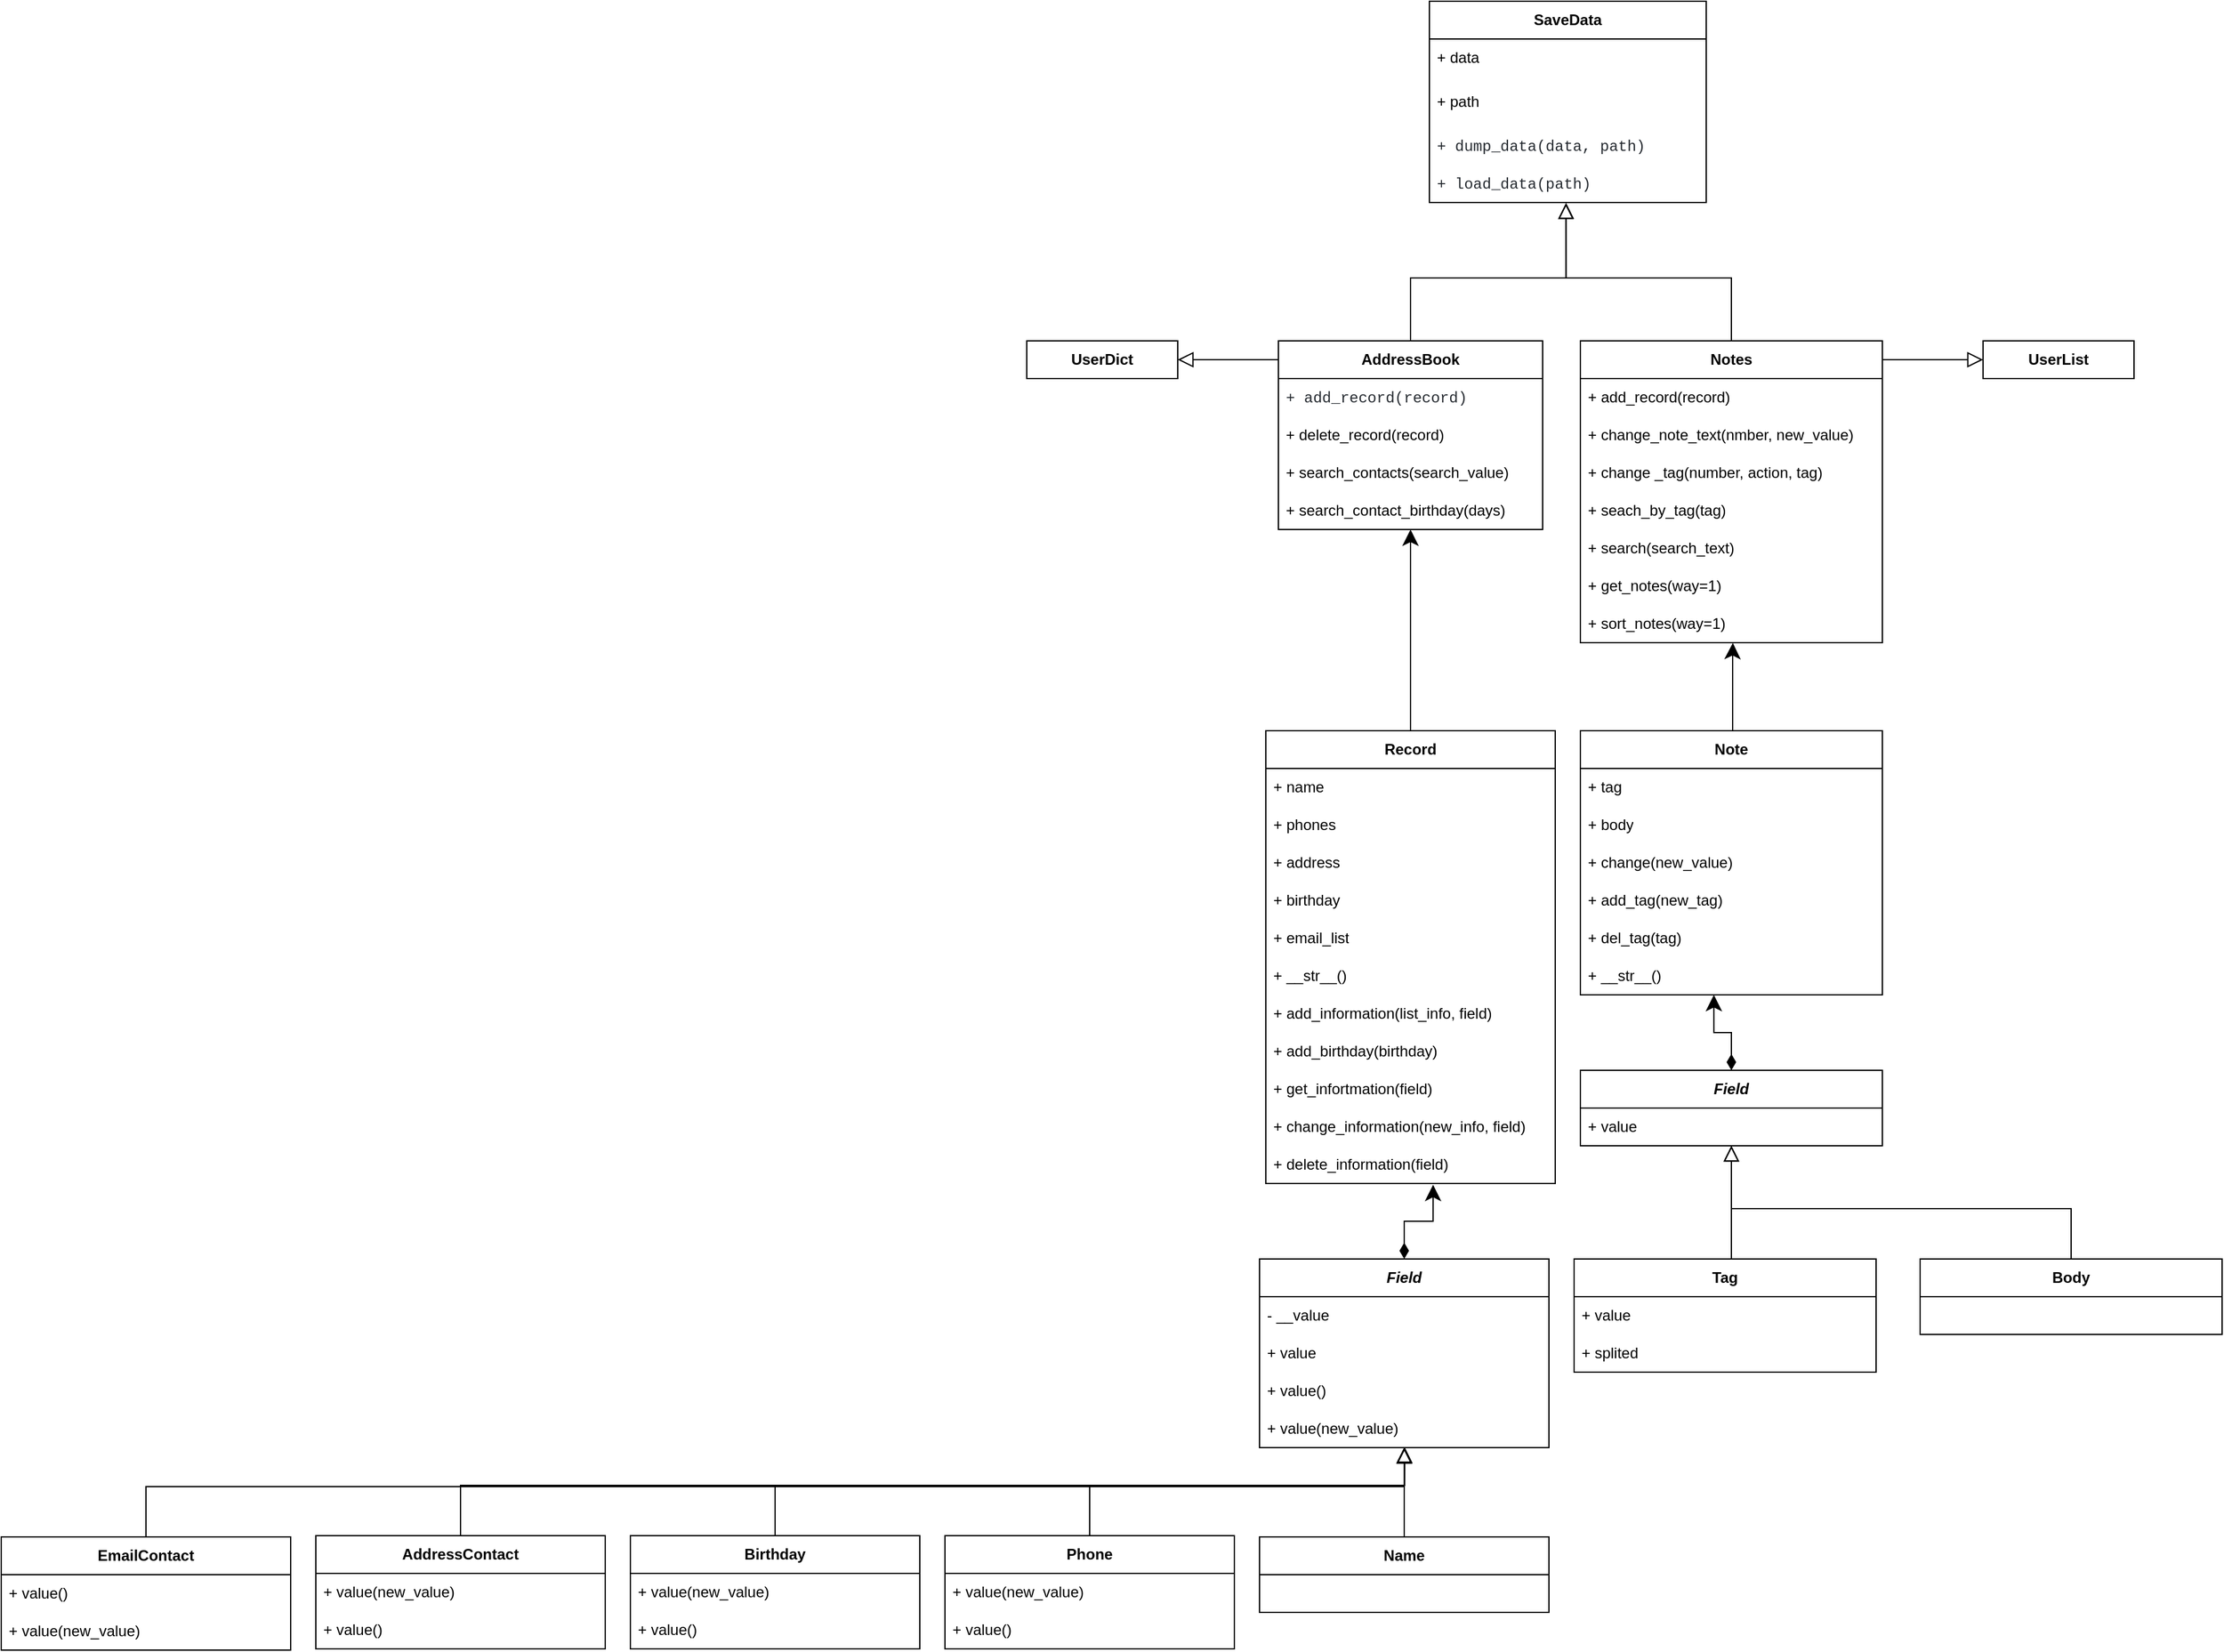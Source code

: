 <mxfile version="20.8.5" type="github">
  <diagram id="C5RBs43oDa-KdzZeNtuy" name="Page-1">
    <mxGraphModel dx="2084" dy="1820" grid="1" gridSize="10" guides="1" tooltips="1" connect="1" arrows="1" fold="1" page="1" pageScale="1" pageWidth="827" pageHeight="1169" math="0" shadow="0">
      <root>
        <mxCell id="WIyWlLk6GJQsqaUBKTNV-0" />
        <mxCell id="WIyWlLk6GJQsqaUBKTNV-1" parent="WIyWlLk6GJQsqaUBKTNV-0" />
        <mxCell id="de7m-z70HbMSXaxPHgT2-0" value="&lt;b&gt;UserDict&lt;/b&gt;" style="rounded=0;whiteSpace=wrap;html=1;" parent="WIyWlLk6GJQsqaUBKTNV-1" vertex="1">
          <mxGeometry x="10" y="210" width="120" height="30" as="geometry" />
        </mxCell>
        <mxCell id="de7m-z70HbMSXaxPHgT2-1" style="edgeStyle=orthogonalEdgeStyle;rounded=0;orthogonalLoop=1;jettySize=auto;html=1;exitX=0.5;exitY=1;exitDx=0;exitDy=0;" parent="WIyWlLk6GJQsqaUBKTNV-1" source="de7m-z70HbMSXaxPHgT2-0" target="de7m-z70HbMSXaxPHgT2-0" edge="1">
          <mxGeometry relative="1" as="geometry" />
        </mxCell>
        <mxCell id="de7m-z70HbMSXaxPHgT2-3" style="edgeStyle=orthogonalEdgeStyle;rounded=0;orthogonalLoop=1;jettySize=auto;html=1;exitX=0.5;exitY=1;exitDx=0;exitDy=0;" parent="WIyWlLk6GJQsqaUBKTNV-1" source="de7m-z70HbMSXaxPHgT2-0" target="de7m-z70HbMSXaxPHgT2-0" edge="1">
          <mxGeometry relative="1" as="geometry" />
        </mxCell>
        <mxCell id="de7m-z70HbMSXaxPHgT2-10" value="&lt;b&gt;UserList&lt;/b&gt;" style="rounded=0;whiteSpace=wrap;html=1;" parent="WIyWlLk6GJQsqaUBKTNV-1" vertex="1">
          <mxGeometry x="770" y="210" width="120" height="30" as="geometry" />
        </mxCell>
        <mxCell id="de7m-z70HbMSXaxPHgT2-33" style="edgeStyle=orthogonalEdgeStyle;rounded=0;orthogonalLoop=1;jettySize=auto;html=1;entryX=0.493;entryY=1.022;entryDx=0;entryDy=0;entryPerimeter=0;strokeColor=default;endArrow=block;endFill=0;endSize=10;startSize=10;jumpSize=10;" parent="WIyWlLk6GJQsqaUBKTNV-1" source="de7m-z70HbMSXaxPHgT2-12" target="de7m-z70HbMSXaxPHgT2-24" edge="1">
          <mxGeometry relative="1" as="geometry">
            <Array as="points">
              <mxPoint x="315" y="160" />
              <mxPoint x="439" y="160" />
            </Array>
          </mxGeometry>
        </mxCell>
        <mxCell id="de7m-z70HbMSXaxPHgT2-35" style="edgeStyle=orthogonalEdgeStyle;rounded=0;orthogonalLoop=1;jettySize=auto;html=1;entryX=1;entryY=0.5;entryDx=0;entryDy=0;strokeColor=default;endArrow=block;endFill=0;endSize=10;startSize=10;jumpSize=10;" parent="WIyWlLk6GJQsqaUBKTNV-1" source="de7m-z70HbMSXaxPHgT2-12" target="de7m-z70HbMSXaxPHgT2-0" edge="1">
          <mxGeometry relative="1" as="geometry">
            <Array as="points">
              <mxPoint x="150" y="225" />
              <mxPoint x="150" y="225" />
            </Array>
          </mxGeometry>
        </mxCell>
        <mxCell id="de7m-z70HbMSXaxPHgT2-12" value="&lt;b&gt;AddressBook&lt;/b&gt;" style="swimlane;fontStyle=0;childLayout=stackLayout;horizontal=1;startSize=30;horizontalStack=0;resizeParent=1;resizeParentMax=0;resizeLast=0;collapsible=1;marginBottom=0;whiteSpace=wrap;html=1;" parent="WIyWlLk6GJQsqaUBKTNV-1" vertex="1">
          <mxGeometry x="210" y="210" width="210" height="150" as="geometry" />
        </mxCell>
        <mxCell id="de7m-z70HbMSXaxPHgT2-13" value="&lt;font face=&quot;ui-monospace, SFMono-Regular, SF Mono, Menlo, Consolas, Liberation Mono, monospace&quot; color=&quot;#24292f&quot;&gt;&lt;span style=&quot;background-color: rgb(255, 255, 255);&quot;&gt;+ add_record(record)&lt;/span&gt;&lt;/font&gt;" style="text;strokeColor=none;fillColor=none;align=left;verticalAlign=middle;spacingLeft=4;spacingRight=4;overflow=hidden;points=[[0,0.5],[1,0.5]];portConstraint=eastwest;rotatable=0;whiteSpace=wrap;html=1;" parent="de7m-z70HbMSXaxPHgT2-12" vertex="1">
          <mxGeometry y="30" width="210" height="30" as="geometry" />
        </mxCell>
        <mxCell id="de7m-z70HbMSXaxPHgT2-27" value="+ delete_record(record)" style="text;strokeColor=none;fillColor=none;align=left;verticalAlign=middle;spacingLeft=4;spacingRight=4;overflow=hidden;points=[[0,0.5],[1,0.5]];portConstraint=eastwest;rotatable=0;whiteSpace=wrap;html=1;" parent="de7m-z70HbMSXaxPHgT2-12" vertex="1">
          <mxGeometry y="60" width="210" height="30" as="geometry" />
        </mxCell>
        <mxCell id="de7m-z70HbMSXaxPHgT2-14" value="+ search_contacts(search_value)" style="text;strokeColor=none;fillColor=none;align=left;verticalAlign=middle;spacingLeft=4;spacingRight=4;overflow=hidden;points=[[0,0.5],[1,0.5]];portConstraint=eastwest;rotatable=0;whiteSpace=wrap;html=1;" parent="de7m-z70HbMSXaxPHgT2-12" vertex="1">
          <mxGeometry y="90" width="210" height="30" as="geometry" />
        </mxCell>
        <mxCell id="de7m-z70HbMSXaxPHgT2-15" value="+ search_contact_birthday(days)" style="text;strokeColor=none;fillColor=none;align=left;verticalAlign=middle;spacingLeft=4;spacingRight=4;overflow=hidden;points=[[0,0.5],[1,0.5]];portConstraint=eastwest;rotatable=0;whiteSpace=wrap;html=1;" parent="de7m-z70HbMSXaxPHgT2-12" vertex="1">
          <mxGeometry y="120" width="210" height="30" as="geometry" />
        </mxCell>
        <mxCell id="de7m-z70HbMSXaxPHgT2-34" style="edgeStyle=orthogonalEdgeStyle;rounded=0;orthogonalLoop=1;jettySize=auto;html=1;strokeColor=default;entryX=0.494;entryY=1.013;entryDx=0;entryDy=0;entryPerimeter=0;endArrow=block;endFill=0;endSize=10;startSize=10;jumpSize=10;" parent="WIyWlLk6GJQsqaUBKTNV-1" source="de7m-z70HbMSXaxPHgT2-16" target="de7m-z70HbMSXaxPHgT2-24" edge="1">
          <mxGeometry relative="1" as="geometry">
            <mxPoint x="460" y="140" as="targetPoint" />
            <Array as="points">
              <mxPoint x="570" y="160" />
              <mxPoint x="439" y="160" />
            </Array>
          </mxGeometry>
        </mxCell>
        <mxCell id="de7m-z70HbMSXaxPHgT2-36" style="edgeStyle=orthogonalEdgeStyle;rounded=0;orthogonalLoop=1;jettySize=auto;html=1;entryX=0;entryY=0.5;entryDx=0;entryDy=0;strokeColor=default;endArrow=block;endFill=0;endSize=10;startSize=10;jumpSize=10;" parent="WIyWlLk6GJQsqaUBKTNV-1" source="de7m-z70HbMSXaxPHgT2-16" target="de7m-z70HbMSXaxPHgT2-10" edge="1">
          <mxGeometry relative="1" as="geometry">
            <Array as="points">
              <mxPoint x="750" y="225" />
              <mxPoint x="750" y="225" />
            </Array>
          </mxGeometry>
        </mxCell>
        <mxCell id="de7m-z70HbMSXaxPHgT2-16" value="&lt;b&gt;Notes&lt;/b&gt;" style="swimlane;fontStyle=0;childLayout=stackLayout;horizontal=1;startSize=30;horizontalStack=0;resizeParent=1;resizeParentMax=0;resizeLast=0;collapsible=1;marginBottom=0;whiteSpace=wrap;html=1;" parent="WIyWlLk6GJQsqaUBKTNV-1" vertex="1">
          <mxGeometry x="450" y="210" width="240" height="240" as="geometry" />
        </mxCell>
        <mxCell id="de7m-z70HbMSXaxPHgT2-17" value="+ add_record(record)" style="text;strokeColor=none;fillColor=none;align=left;verticalAlign=middle;spacingLeft=4;spacingRight=4;overflow=hidden;points=[[0,0.5],[1,0.5]];portConstraint=eastwest;rotatable=0;whiteSpace=wrap;html=1;" parent="de7m-z70HbMSXaxPHgT2-16" vertex="1">
          <mxGeometry y="30" width="240" height="30" as="geometry" />
        </mxCell>
        <mxCell id="de7m-z70HbMSXaxPHgT2-18" value="+ change_note_text(nmber, new_value)" style="text;strokeColor=none;fillColor=none;align=left;verticalAlign=middle;spacingLeft=4;spacingRight=4;overflow=hidden;points=[[0,0.5],[1,0.5]];portConstraint=eastwest;rotatable=0;whiteSpace=wrap;html=1;" parent="de7m-z70HbMSXaxPHgT2-16" vertex="1">
          <mxGeometry y="60" width="240" height="30" as="geometry" />
        </mxCell>
        <mxCell id="de7m-z70HbMSXaxPHgT2-28" value="+ change _tag(number, action, tag)" style="text;strokeColor=none;fillColor=none;align=left;verticalAlign=middle;spacingLeft=4;spacingRight=4;overflow=hidden;points=[[0,0.5],[1,0.5]];portConstraint=eastwest;rotatable=0;whiteSpace=wrap;html=1;" parent="de7m-z70HbMSXaxPHgT2-16" vertex="1">
          <mxGeometry y="90" width="240" height="30" as="geometry" />
        </mxCell>
        <mxCell id="de7m-z70HbMSXaxPHgT2-29" value="+ seach_by_tag(tag)" style="text;strokeColor=none;fillColor=none;align=left;verticalAlign=middle;spacingLeft=4;spacingRight=4;overflow=hidden;points=[[0,0.5],[1,0.5]];portConstraint=eastwest;rotatable=0;whiteSpace=wrap;html=1;" parent="de7m-z70HbMSXaxPHgT2-16" vertex="1">
          <mxGeometry y="120" width="240" height="30" as="geometry" />
        </mxCell>
        <mxCell id="de7m-z70HbMSXaxPHgT2-30" value="+ search(search_text)" style="text;strokeColor=none;fillColor=none;align=left;verticalAlign=middle;spacingLeft=4;spacingRight=4;overflow=hidden;points=[[0,0.5],[1,0.5]];portConstraint=eastwest;rotatable=0;whiteSpace=wrap;html=1;" parent="de7m-z70HbMSXaxPHgT2-16" vertex="1">
          <mxGeometry y="150" width="240" height="30" as="geometry" />
        </mxCell>
        <mxCell id="de7m-z70HbMSXaxPHgT2-19" value="+ get_notes(way=1)" style="text;strokeColor=none;fillColor=none;align=left;verticalAlign=middle;spacingLeft=4;spacingRight=4;overflow=hidden;points=[[0,0.5],[1,0.5]];portConstraint=eastwest;rotatable=0;whiteSpace=wrap;html=1;" parent="de7m-z70HbMSXaxPHgT2-16" vertex="1">
          <mxGeometry y="180" width="240" height="30" as="geometry" />
        </mxCell>
        <mxCell id="de7m-z70HbMSXaxPHgT2-32" value="+ sort_notes(way=1)" style="text;strokeColor=none;fillColor=none;align=left;verticalAlign=middle;spacingLeft=4;spacingRight=4;overflow=hidden;points=[[0,0.5],[1,0.5]];portConstraint=eastwest;rotatable=0;whiteSpace=wrap;html=1;" parent="de7m-z70HbMSXaxPHgT2-16" vertex="1">
          <mxGeometry y="210" width="240" height="30" as="geometry" />
        </mxCell>
        <mxCell id="de7m-z70HbMSXaxPHgT2-20" value="&lt;b&gt;SaveData&lt;/b&gt;" style="swimlane;fontStyle=0;childLayout=stackLayout;horizontal=1;startSize=30;horizontalStack=0;resizeParent=1;resizeParentMax=0;resizeLast=0;collapsible=1;marginBottom=0;whiteSpace=wrap;html=1;" parent="WIyWlLk6GJQsqaUBKTNV-1" vertex="1">
          <mxGeometry x="330" y="-60" width="220" height="160" as="geometry">
            <mxRectangle x="350" y="-60" width="90" height="30" as="alternateBounds" />
          </mxGeometry>
        </mxCell>
        <mxCell id="de7m-z70HbMSXaxPHgT2-21" value="+ data" style="text;strokeColor=none;fillColor=none;align=left;verticalAlign=middle;spacingLeft=4;spacingRight=4;overflow=hidden;points=[[0,0.5],[1,0.5]];portConstraint=eastwest;rotatable=0;whiteSpace=wrap;html=1;" parent="de7m-z70HbMSXaxPHgT2-20" vertex="1">
          <mxGeometry y="30" width="220" height="30" as="geometry" />
        </mxCell>
        <mxCell id="de7m-z70HbMSXaxPHgT2-22" value="+ path" style="text;strokeColor=none;fillColor=none;align=left;verticalAlign=middle;spacingLeft=4;spacingRight=4;overflow=hidden;points=[[0,0.5],[1,0.5]];portConstraint=eastwest;rotatable=0;whiteSpace=wrap;html=1;" parent="de7m-z70HbMSXaxPHgT2-20" vertex="1">
          <mxGeometry y="60" width="220" height="40" as="geometry" />
        </mxCell>
        <mxCell id="de7m-z70HbMSXaxPHgT2-26" value="&lt;font face=&quot;ui-monospace, SFMono-Regular, SF Mono, Menlo, Consolas, Liberation Mono, monospace&quot; color=&quot;#24292f&quot;&gt;&lt;span style=&quot;background-color: rgb(255, 255, 255);&quot;&gt;+ dump_data(data, path)&lt;/span&gt;&lt;/font&gt;" style="text;strokeColor=none;fillColor=none;align=left;verticalAlign=middle;spacingLeft=4;spacingRight=4;overflow=hidden;points=[[0,0.5],[1,0.5]];portConstraint=eastwest;rotatable=0;whiteSpace=wrap;html=1;" parent="de7m-z70HbMSXaxPHgT2-20" vertex="1">
          <mxGeometry y="100" width="220" height="30" as="geometry" />
        </mxCell>
        <mxCell id="de7m-z70HbMSXaxPHgT2-24" value="&lt;font face=&quot;ui-monospace, SFMono-Regular, SF Mono, Menlo, Consolas, Liberation Mono, monospace&quot; color=&quot;#24292f&quot;&gt;&lt;span style=&quot;background-color: rgb(255, 255, 255);&quot;&gt;+ load_data(path)&lt;/span&gt;&lt;/font&gt;" style="text;strokeColor=none;fillColor=none;align=left;verticalAlign=middle;spacingLeft=4;spacingRight=4;overflow=hidden;points=[[0,0.5],[1,0.5]];portConstraint=eastwest;rotatable=0;whiteSpace=wrap;html=1;" parent="de7m-z70HbMSXaxPHgT2-20" vertex="1">
          <mxGeometry y="130" width="220" height="30" as="geometry" />
        </mxCell>
        <mxCell id="de7m-z70HbMSXaxPHgT2-45" style="edgeStyle=orthogonalEdgeStyle;rounded=0;orthogonalLoop=1;jettySize=auto;html=1;strokeColor=default;entryX=0.505;entryY=1.006;entryDx=0;entryDy=0;entryPerimeter=0;endSize=10;startSize=10;jumpSize=10;" parent="WIyWlLk6GJQsqaUBKTNV-1" source="de7m-z70HbMSXaxPHgT2-37" target="de7m-z70HbMSXaxPHgT2-32" edge="1">
          <mxGeometry relative="1" as="geometry">
            <mxPoint x="570" y="460" as="targetPoint" />
            <Array as="points">
              <mxPoint x="571" y="460" />
              <mxPoint x="571" y="460" />
            </Array>
          </mxGeometry>
        </mxCell>
        <mxCell id="de7m-z70HbMSXaxPHgT2-37" value="&lt;b&gt;Note&lt;/b&gt;" style="swimlane;fontStyle=0;childLayout=stackLayout;horizontal=1;startSize=30;horizontalStack=0;resizeParent=1;resizeParentMax=0;resizeLast=0;collapsible=1;marginBottom=0;whiteSpace=wrap;html=1;" parent="WIyWlLk6GJQsqaUBKTNV-1" vertex="1">
          <mxGeometry x="450" y="520" width="240" height="210" as="geometry" />
        </mxCell>
        <mxCell id="de7m-z70HbMSXaxPHgT2-38" value="+ tag" style="text;strokeColor=none;fillColor=none;align=left;verticalAlign=middle;spacingLeft=4;spacingRight=4;overflow=hidden;points=[[0,0.5],[1,0.5]];portConstraint=eastwest;rotatable=0;whiteSpace=wrap;html=1;" parent="de7m-z70HbMSXaxPHgT2-37" vertex="1">
          <mxGeometry y="30" width="240" height="30" as="geometry" />
        </mxCell>
        <mxCell id="de7m-z70HbMSXaxPHgT2-39" value="+ body" style="text;strokeColor=none;fillColor=none;align=left;verticalAlign=middle;spacingLeft=4;spacingRight=4;overflow=hidden;points=[[0,0.5],[1,0.5]];portConstraint=eastwest;rotatable=0;whiteSpace=wrap;html=1;" parent="de7m-z70HbMSXaxPHgT2-37" vertex="1">
          <mxGeometry y="60" width="240" height="30" as="geometry" />
        </mxCell>
        <mxCell id="de7m-z70HbMSXaxPHgT2-40" value="+ change(new_value)" style="text;strokeColor=none;fillColor=none;align=left;verticalAlign=middle;spacingLeft=4;spacingRight=4;overflow=hidden;points=[[0,0.5],[1,0.5]];portConstraint=eastwest;rotatable=0;whiteSpace=wrap;html=1;" parent="de7m-z70HbMSXaxPHgT2-37" vertex="1">
          <mxGeometry y="90" width="240" height="30" as="geometry" />
        </mxCell>
        <mxCell id="de7m-z70HbMSXaxPHgT2-41" value="+ add_tag(new_tag)" style="text;strokeColor=none;fillColor=none;align=left;verticalAlign=middle;spacingLeft=4;spacingRight=4;overflow=hidden;points=[[0,0.5],[1,0.5]];portConstraint=eastwest;rotatable=0;whiteSpace=wrap;html=1;" parent="de7m-z70HbMSXaxPHgT2-37" vertex="1">
          <mxGeometry y="120" width="240" height="30" as="geometry" />
        </mxCell>
        <mxCell id="de7m-z70HbMSXaxPHgT2-42" value="+ del_tag(tag)" style="text;strokeColor=none;fillColor=none;align=left;verticalAlign=middle;spacingLeft=4;spacingRight=4;overflow=hidden;points=[[0,0.5],[1,0.5]];portConstraint=eastwest;rotatable=0;whiteSpace=wrap;html=1;" parent="de7m-z70HbMSXaxPHgT2-37" vertex="1">
          <mxGeometry y="150" width="240" height="30" as="geometry" />
        </mxCell>
        <mxCell id="de7m-z70HbMSXaxPHgT2-53" value="+ __str__()" style="text;strokeColor=none;fillColor=none;align=left;verticalAlign=middle;spacingLeft=4;spacingRight=4;overflow=hidden;points=[[0,0.5],[1,0.5]];portConstraint=eastwest;rotatable=0;whiteSpace=wrap;html=1;" parent="de7m-z70HbMSXaxPHgT2-37" vertex="1">
          <mxGeometry y="180" width="240" height="30" as="geometry" />
        </mxCell>
        <mxCell id="de7m-z70HbMSXaxPHgT2-52" style="edgeStyle=orthogonalEdgeStyle;rounded=0;orthogonalLoop=1;jettySize=auto;html=1;strokeColor=default;endSize=10;startSize=10;jumpSize=10;" parent="WIyWlLk6GJQsqaUBKTNV-1" source="de7m-z70HbMSXaxPHgT2-46" edge="1">
          <mxGeometry relative="1" as="geometry">
            <mxPoint x="315" y="360" as="targetPoint" />
          </mxGeometry>
        </mxCell>
        <mxCell id="de7m-z70HbMSXaxPHgT2-46" value="&lt;b&gt;Record&lt;/b&gt;" style="swimlane;fontStyle=0;childLayout=stackLayout;horizontal=1;startSize=30;horizontalStack=0;resizeParent=1;resizeParentMax=0;resizeLast=0;collapsible=1;marginBottom=0;whiteSpace=wrap;html=1;" parent="WIyWlLk6GJQsqaUBKTNV-1" vertex="1">
          <mxGeometry x="200" y="520" width="230" height="360" as="geometry" />
        </mxCell>
        <mxCell id="de7m-z70HbMSXaxPHgT2-47" value="+ name" style="text;strokeColor=none;fillColor=none;align=left;verticalAlign=middle;spacingLeft=4;spacingRight=4;overflow=hidden;points=[[0,0.5],[1,0.5]];portConstraint=eastwest;rotatable=0;whiteSpace=wrap;html=1;" parent="de7m-z70HbMSXaxPHgT2-46" vertex="1">
          <mxGeometry y="30" width="230" height="30" as="geometry" />
        </mxCell>
        <mxCell id="de7m-z70HbMSXaxPHgT2-48" value="+ phones" style="text;strokeColor=none;fillColor=none;align=left;verticalAlign=middle;spacingLeft=4;spacingRight=4;overflow=hidden;points=[[0,0.5],[1,0.5]];portConstraint=eastwest;rotatable=0;whiteSpace=wrap;html=1;" parent="de7m-z70HbMSXaxPHgT2-46" vertex="1">
          <mxGeometry y="60" width="230" height="30" as="geometry" />
        </mxCell>
        <mxCell id="de7m-z70HbMSXaxPHgT2-49" value="+ address" style="text;strokeColor=none;fillColor=none;align=left;verticalAlign=middle;spacingLeft=4;spacingRight=4;overflow=hidden;points=[[0,0.5],[1,0.5]];portConstraint=eastwest;rotatable=0;whiteSpace=wrap;html=1;" parent="de7m-z70HbMSXaxPHgT2-46" vertex="1">
          <mxGeometry y="90" width="230" height="30" as="geometry" />
        </mxCell>
        <mxCell id="de7m-z70HbMSXaxPHgT2-50" value="+ birthday" style="text;strokeColor=none;fillColor=none;align=left;verticalAlign=middle;spacingLeft=4;spacingRight=4;overflow=hidden;points=[[0,0.5],[1,0.5]];portConstraint=eastwest;rotatable=0;whiteSpace=wrap;html=1;" parent="de7m-z70HbMSXaxPHgT2-46" vertex="1">
          <mxGeometry y="120" width="230" height="30" as="geometry" />
        </mxCell>
        <mxCell id="de7m-z70HbMSXaxPHgT2-51" value="+ email_list" style="text;strokeColor=none;fillColor=none;align=left;verticalAlign=middle;spacingLeft=4;spacingRight=4;overflow=hidden;points=[[0,0.5],[1,0.5]];portConstraint=eastwest;rotatable=0;whiteSpace=wrap;html=1;" parent="de7m-z70HbMSXaxPHgT2-46" vertex="1">
          <mxGeometry y="150" width="230" height="30" as="geometry" />
        </mxCell>
        <mxCell id="de7m-z70HbMSXaxPHgT2-73" value="+ __str__()" style="text;strokeColor=none;fillColor=none;align=left;verticalAlign=middle;spacingLeft=4;spacingRight=4;overflow=hidden;points=[[0,0.5],[1,0.5]];portConstraint=eastwest;rotatable=0;whiteSpace=wrap;html=1;" parent="de7m-z70HbMSXaxPHgT2-46" vertex="1">
          <mxGeometry y="180" width="230" height="30" as="geometry" />
        </mxCell>
        <mxCell id="de7m-z70HbMSXaxPHgT2-74" value="+ add_information(list_info, field)" style="text;strokeColor=none;fillColor=none;align=left;verticalAlign=middle;spacingLeft=4;spacingRight=4;overflow=hidden;points=[[0,0.5],[1,0.5]];portConstraint=eastwest;rotatable=0;whiteSpace=wrap;html=1;" parent="de7m-z70HbMSXaxPHgT2-46" vertex="1">
          <mxGeometry y="210" width="230" height="30" as="geometry" />
        </mxCell>
        <mxCell id="de7m-z70HbMSXaxPHgT2-76" value="+ add_birthday(birthday)" style="text;strokeColor=none;fillColor=none;align=left;verticalAlign=middle;spacingLeft=4;spacingRight=4;overflow=hidden;points=[[0,0.5],[1,0.5]];portConstraint=eastwest;rotatable=0;whiteSpace=wrap;html=1;" parent="de7m-z70HbMSXaxPHgT2-46" vertex="1">
          <mxGeometry y="240" width="230" height="30" as="geometry" />
        </mxCell>
        <mxCell id="de7m-z70HbMSXaxPHgT2-79" value="+ get_infortmation(field)" style="text;strokeColor=none;fillColor=none;align=left;verticalAlign=middle;spacingLeft=4;spacingRight=4;overflow=hidden;points=[[0,0.5],[1,0.5]];portConstraint=eastwest;rotatable=0;whiteSpace=wrap;html=1;" parent="de7m-z70HbMSXaxPHgT2-46" vertex="1">
          <mxGeometry y="270" width="230" height="30" as="geometry" />
        </mxCell>
        <mxCell id="de7m-z70HbMSXaxPHgT2-81" value="+ change_information(new_info, field)" style="text;strokeColor=none;fillColor=none;align=left;verticalAlign=middle;spacingLeft=4;spacingRight=4;overflow=hidden;points=[[0,0.5],[1,0.5]];portConstraint=eastwest;rotatable=0;whiteSpace=wrap;html=1;" parent="de7m-z70HbMSXaxPHgT2-46" vertex="1">
          <mxGeometry y="300" width="230" height="30" as="geometry" />
        </mxCell>
        <mxCell id="de7m-z70HbMSXaxPHgT2-82" value="+ delete_information(field)" style="text;strokeColor=none;fillColor=none;align=left;verticalAlign=middle;spacingLeft=4;spacingRight=4;overflow=hidden;points=[[0,0.5],[1,0.5]];portConstraint=eastwest;rotatable=0;whiteSpace=wrap;html=1;" parent="de7m-z70HbMSXaxPHgT2-46" vertex="1">
          <mxGeometry y="330" width="230" height="30" as="geometry" />
        </mxCell>
        <mxCell id="GPqhyaXvZ-mZAsuKme43-0" style="edgeStyle=orthogonalEdgeStyle;rounded=0;orthogonalLoop=1;jettySize=auto;html=1;entryX=0.442;entryY=1;entryDx=0;entryDy=0;entryPerimeter=0;endArrow=classic;endFill=1;jumpSize=10;startSize=10;endSize=10;startArrow=diamondThin;startFill=1;" edge="1" parent="WIyWlLk6GJQsqaUBKTNV-1" source="de7m-z70HbMSXaxPHgT2-54" target="de7m-z70HbMSXaxPHgT2-53">
          <mxGeometry relative="1" as="geometry" />
        </mxCell>
        <mxCell id="de7m-z70HbMSXaxPHgT2-54" value="&lt;b&gt;&lt;i&gt;Field&lt;/i&gt;&lt;/b&gt;" style="swimlane;fontStyle=0;childLayout=stackLayout;horizontal=1;startSize=30;horizontalStack=0;resizeParent=1;resizeParentMax=0;resizeLast=0;collapsible=1;marginBottom=0;whiteSpace=wrap;html=1;" parent="WIyWlLk6GJQsqaUBKTNV-1" vertex="1">
          <mxGeometry x="450" y="790" width="240" height="60" as="geometry" />
        </mxCell>
        <mxCell id="de7m-z70HbMSXaxPHgT2-55" value="+ value" style="text;strokeColor=none;fillColor=none;align=left;verticalAlign=middle;spacingLeft=4;spacingRight=4;overflow=hidden;points=[[0,0.5],[1,0.5]];portConstraint=eastwest;rotatable=0;whiteSpace=wrap;html=1;" parent="de7m-z70HbMSXaxPHgT2-54" vertex="1">
          <mxGeometry y="30" width="240" height="30" as="geometry" />
        </mxCell>
        <mxCell id="de7m-z70HbMSXaxPHgT2-117" style="edgeStyle=orthogonalEdgeStyle;rounded=0;orthogonalLoop=1;jettySize=auto;html=1;strokeColor=default;endArrow=block;endFill=0;endSize=10;startSize=10;jumpSize=10;" parent="WIyWlLk6GJQsqaUBKTNV-1" source="de7m-z70HbMSXaxPHgT2-61" target="de7m-z70HbMSXaxPHgT2-55" edge="1">
          <mxGeometry relative="1" as="geometry">
            <mxPoint x="570" y="860" as="targetPoint" />
            <Array as="points">
              <mxPoint x="570" y="910" />
              <mxPoint x="570" y="910" />
            </Array>
          </mxGeometry>
        </mxCell>
        <mxCell id="de7m-z70HbMSXaxPHgT2-61" value="&lt;b&gt;Tag&lt;/b&gt;" style="swimlane;fontStyle=0;childLayout=stackLayout;horizontal=1;startSize=30;horizontalStack=0;resizeParent=1;resizeParentMax=0;resizeLast=0;collapsible=1;marginBottom=0;whiteSpace=wrap;html=1;" parent="WIyWlLk6GJQsqaUBKTNV-1" vertex="1">
          <mxGeometry x="445" y="940" width="240" height="90" as="geometry" />
        </mxCell>
        <mxCell id="de7m-z70HbMSXaxPHgT2-62" value="+ value" style="text;strokeColor=none;fillColor=none;align=left;verticalAlign=middle;spacingLeft=4;spacingRight=4;overflow=hidden;points=[[0,0.5],[1,0.5]];portConstraint=eastwest;rotatable=0;whiteSpace=wrap;html=1;" parent="de7m-z70HbMSXaxPHgT2-61" vertex="1">
          <mxGeometry y="30" width="240" height="30" as="geometry" />
        </mxCell>
        <mxCell id="de7m-z70HbMSXaxPHgT2-63" value="+ splited" style="text;strokeColor=none;fillColor=none;align=left;verticalAlign=middle;spacingLeft=4;spacingRight=4;overflow=hidden;points=[[0,0.5],[1,0.5]];portConstraint=eastwest;rotatable=0;whiteSpace=wrap;html=1;" parent="de7m-z70HbMSXaxPHgT2-61" vertex="1">
          <mxGeometry y="60" width="240" height="30" as="geometry" />
        </mxCell>
        <mxCell id="de7m-z70HbMSXaxPHgT2-118" style="edgeStyle=orthogonalEdgeStyle;rounded=0;orthogonalLoop=1;jettySize=auto;html=1;strokeColor=default;endArrow=block;endFill=0;endSize=10;startSize=10;jumpSize=10;" parent="WIyWlLk6GJQsqaUBKTNV-1" source="de7m-z70HbMSXaxPHgT2-68" edge="1">
          <mxGeometry relative="1" as="geometry">
            <mxPoint x="570" y="850" as="targetPoint" />
            <Array as="points">
              <mxPoint x="840" y="900" />
              <mxPoint x="570" y="900" />
            </Array>
          </mxGeometry>
        </mxCell>
        <mxCell id="de7m-z70HbMSXaxPHgT2-68" value="&lt;b&gt;Body&lt;/b&gt;" style="swimlane;fontStyle=0;childLayout=stackLayout;horizontal=1;startSize=30;horizontalStack=0;resizeParent=1;resizeParentMax=0;resizeLast=0;collapsible=1;marginBottom=0;whiteSpace=wrap;html=1;" parent="WIyWlLk6GJQsqaUBKTNV-1" vertex="1">
          <mxGeometry x="720" y="940" width="240" height="60" as="geometry" />
        </mxCell>
        <mxCell id="GPqhyaXvZ-mZAsuKme43-1" style="edgeStyle=orthogonalEdgeStyle;rounded=0;orthogonalLoop=1;jettySize=auto;html=1;endArrow=classic;endFill=1;entryX=0.578;entryY=1.033;entryDx=0;entryDy=0;entryPerimeter=0;endSize=10;startSize=10;jumpSize=10;startArrow=diamondThin;startFill=1;" edge="1" parent="WIyWlLk6GJQsqaUBKTNV-1" source="de7m-z70HbMSXaxPHgT2-83" target="de7m-z70HbMSXaxPHgT2-82">
          <mxGeometry relative="1" as="geometry">
            <mxPoint x="330" y="890" as="targetPoint" />
          </mxGeometry>
        </mxCell>
        <mxCell id="de7m-z70HbMSXaxPHgT2-83" value="&lt;b&gt;&lt;i&gt;Field&lt;/i&gt;&lt;/b&gt;" style="swimlane;fontStyle=0;childLayout=stackLayout;horizontal=1;startSize=30;horizontalStack=0;resizeParent=1;resizeParentMax=0;resizeLast=0;collapsible=1;marginBottom=0;whiteSpace=wrap;html=1;" parent="WIyWlLk6GJQsqaUBKTNV-1" vertex="1">
          <mxGeometry x="195" y="940" width="230" height="150" as="geometry" />
        </mxCell>
        <mxCell id="de7m-z70HbMSXaxPHgT2-84" value="- __value" style="text;strokeColor=none;fillColor=none;align=left;verticalAlign=middle;spacingLeft=4;spacingRight=4;overflow=hidden;points=[[0,0.5],[1,0.5]];portConstraint=eastwest;rotatable=0;whiteSpace=wrap;html=1;" parent="de7m-z70HbMSXaxPHgT2-83" vertex="1">
          <mxGeometry y="30" width="230" height="30" as="geometry" />
        </mxCell>
        <mxCell id="de7m-z70HbMSXaxPHgT2-90" value="+ value" style="text;strokeColor=none;fillColor=none;align=left;verticalAlign=middle;spacingLeft=4;spacingRight=4;overflow=hidden;points=[[0,0.5],[1,0.5]];portConstraint=eastwest;rotatable=0;whiteSpace=wrap;html=1;" parent="de7m-z70HbMSXaxPHgT2-83" vertex="1">
          <mxGeometry y="60" width="230" height="30" as="geometry" />
        </mxCell>
        <mxCell id="de7m-z70HbMSXaxPHgT2-91" value="+ value()" style="text;strokeColor=none;fillColor=none;align=left;verticalAlign=middle;spacingLeft=4;spacingRight=4;overflow=hidden;points=[[0,0.5],[1,0.5]];portConstraint=eastwest;rotatable=0;whiteSpace=wrap;html=1;" parent="de7m-z70HbMSXaxPHgT2-83" vertex="1">
          <mxGeometry y="90" width="230" height="30" as="geometry" />
        </mxCell>
        <mxCell id="de7m-z70HbMSXaxPHgT2-85" value="+ value(new_value)" style="text;strokeColor=none;fillColor=none;align=left;verticalAlign=middle;spacingLeft=4;spacingRight=4;overflow=hidden;points=[[0,0.5],[1,0.5]];portConstraint=eastwest;rotatable=0;whiteSpace=wrap;html=1;" parent="de7m-z70HbMSXaxPHgT2-83" vertex="1">
          <mxGeometry y="120" width="230" height="30" as="geometry" />
        </mxCell>
        <mxCell id="de7m-z70HbMSXaxPHgT2-112" style="edgeStyle=orthogonalEdgeStyle;rounded=0;orthogonalLoop=1;jettySize=auto;html=1;entryX=0.501;entryY=1;entryDx=0;entryDy=0;entryPerimeter=0;strokeColor=default;endArrow=block;endFill=0;endSize=10;startSize=10;jumpSize=10;" parent="WIyWlLk6GJQsqaUBKTNV-1" source="de7m-z70HbMSXaxPHgT2-92" target="de7m-z70HbMSXaxPHgT2-85" edge="1">
          <mxGeometry relative="1" as="geometry" />
        </mxCell>
        <mxCell id="de7m-z70HbMSXaxPHgT2-92" value="&lt;b&gt;Name&lt;/b&gt;" style="swimlane;fontStyle=0;childLayout=stackLayout;horizontal=1;startSize=30;horizontalStack=0;resizeParent=1;resizeParentMax=0;resizeLast=0;collapsible=1;marginBottom=0;whiteSpace=wrap;html=1;" parent="WIyWlLk6GJQsqaUBKTNV-1" vertex="1">
          <mxGeometry x="195" y="1161" width="230" height="60" as="geometry" />
        </mxCell>
        <mxCell id="de7m-z70HbMSXaxPHgT2-113" style="edgeStyle=orthogonalEdgeStyle;rounded=0;orthogonalLoop=1;jettySize=auto;html=1;entryX=0.501;entryY=1;entryDx=0;entryDy=0;entryPerimeter=0;strokeColor=default;endArrow=block;endFill=0;endSize=10;startSize=10;jumpSize=10;" parent="WIyWlLk6GJQsqaUBKTNV-1" source="de7m-z70HbMSXaxPHgT2-95" target="de7m-z70HbMSXaxPHgT2-85" edge="1">
          <mxGeometry relative="1" as="geometry">
            <Array as="points">
              <mxPoint x="60" y="1120" />
              <mxPoint x="310" y="1120" />
            </Array>
          </mxGeometry>
        </mxCell>
        <mxCell id="de7m-z70HbMSXaxPHgT2-95" value="&lt;b&gt;Phone&lt;/b&gt;" style="swimlane;fontStyle=0;childLayout=stackLayout;horizontal=1;startSize=30;horizontalStack=0;resizeParent=1;resizeParentMax=0;resizeLast=0;collapsible=1;marginBottom=0;whiteSpace=wrap;html=1;" parent="WIyWlLk6GJQsqaUBKTNV-1" vertex="1">
          <mxGeometry x="-55" y="1160" width="230" height="90" as="geometry" />
        </mxCell>
        <mxCell id="de7m-z70HbMSXaxPHgT2-99" value="+ value(new_value)" style="text;strokeColor=none;fillColor=none;align=left;verticalAlign=middle;spacingLeft=4;spacingRight=4;overflow=hidden;points=[[0,0.5],[1,0.5]];portConstraint=eastwest;rotatable=0;whiteSpace=wrap;html=1;" parent="de7m-z70HbMSXaxPHgT2-95" vertex="1">
          <mxGeometry y="30" width="230" height="30" as="geometry" />
        </mxCell>
        <mxCell id="de7m-z70HbMSXaxPHgT2-98" value="+ value()" style="text;strokeColor=none;fillColor=none;align=left;verticalAlign=middle;spacingLeft=4;spacingRight=4;overflow=hidden;points=[[0,0.5],[1,0.5]];portConstraint=eastwest;rotatable=0;whiteSpace=wrap;html=1;" parent="de7m-z70HbMSXaxPHgT2-95" vertex="1">
          <mxGeometry y="60" width="230" height="30" as="geometry" />
        </mxCell>
        <mxCell id="de7m-z70HbMSXaxPHgT2-114" style="edgeStyle=orthogonalEdgeStyle;rounded=0;orthogonalLoop=1;jettySize=auto;html=1;strokeColor=default;endArrow=block;endFill=0;endSize=10;startSize=10;jumpSize=10;" parent="WIyWlLk6GJQsqaUBKTNV-1" source="de7m-z70HbMSXaxPHgT2-100" target="de7m-z70HbMSXaxPHgT2-85" edge="1">
          <mxGeometry relative="1" as="geometry">
            <mxPoint x="-130" y="1100" as="targetPoint" />
            <Array as="points">
              <mxPoint x="-190" y="1120" />
              <mxPoint x="310" y="1120" />
            </Array>
          </mxGeometry>
        </mxCell>
        <mxCell id="de7m-z70HbMSXaxPHgT2-100" value="&lt;b&gt;Birthday&lt;/b&gt;" style="swimlane;fontStyle=0;childLayout=stackLayout;horizontal=1;startSize=30;horizontalStack=0;resizeParent=1;resizeParentMax=0;resizeLast=0;collapsible=1;marginBottom=0;whiteSpace=wrap;html=1;" parent="WIyWlLk6GJQsqaUBKTNV-1" vertex="1">
          <mxGeometry x="-305" y="1160" width="230" height="90" as="geometry" />
        </mxCell>
        <mxCell id="de7m-z70HbMSXaxPHgT2-102" value="+ value(new_value)" style="text;strokeColor=none;fillColor=none;align=left;verticalAlign=middle;spacingLeft=4;spacingRight=4;overflow=hidden;points=[[0,0.5],[1,0.5]];portConstraint=eastwest;rotatable=0;whiteSpace=wrap;html=1;" parent="de7m-z70HbMSXaxPHgT2-100" vertex="1">
          <mxGeometry y="30" width="230" height="30" as="geometry" />
        </mxCell>
        <mxCell id="de7m-z70HbMSXaxPHgT2-101" value="+ value()" style="text;strokeColor=none;fillColor=none;align=left;verticalAlign=middle;spacingLeft=4;spacingRight=4;overflow=hidden;points=[[0,0.5],[1,0.5]];portConstraint=eastwest;rotatable=0;whiteSpace=wrap;html=1;" parent="de7m-z70HbMSXaxPHgT2-100" vertex="1">
          <mxGeometry y="60" width="230" height="30" as="geometry" />
        </mxCell>
        <mxCell id="de7m-z70HbMSXaxPHgT2-115" style="edgeStyle=orthogonalEdgeStyle;rounded=0;orthogonalLoop=1;jettySize=auto;html=1;strokeColor=default;entryX=0.501;entryY=0.98;entryDx=0;entryDy=0;entryPerimeter=0;endArrow=block;endFill=0;endSize=10;startSize=10;jumpSize=10;" parent="WIyWlLk6GJQsqaUBKTNV-1" source="de7m-z70HbMSXaxPHgT2-103" target="de7m-z70HbMSXaxPHgT2-85" edge="1">
          <mxGeometry relative="1" as="geometry">
            <mxPoint x="-50" y="1080" as="targetPoint" />
            <Array as="points">
              <mxPoint x="-440" y="1120" />
              <mxPoint x="310" y="1120" />
            </Array>
          </mxGeometry>
        </mxCell>
        <mxCell id="de7m-z70HbMSXaxPHgT2-103" value="&lt;b&gt;AddressContact&lt;/b&gt;" style="swimlane;fontStyle=0;childLayout=stackLayout;horizontal=1;startSize=30;horizontalStack=0;resizeParent=1;resizeParentMax=0;resizeLast=0;collapsible=1;marginBottom=0;whiteSpace=wrap;html=1;" parent="WIyWlLk6GJQsqaUBKTNV-1" vertex="1">
          <mxGeometry x="-555" y="1160" width="230" height="90" as="geometry" />
        </mxCell>
        <mxCell id="de7m-z70HbMSXaxPHgT2-105" value="+ value(new_value)" style="text;strokeColor=none;fillColor=none;align=left;verticalAlign=middle;spacingLeft=4;spacingRight=4;overflow=hidden;points=[[0,0.5],[1,0.5]];portConstraint=eastwest;rotatable=0;whiteSpace=wrap;html=1;" parent="de7m-z70HbMSXaxPHgT2-103" vertex="1">
          <mxGeometry y="30" width="230" height="30" as="geometry" />
        </mxCell>
        <mxCell id="de7m-z70HbMSXaxPHgT2-104" value="+ value()" style="text;strokeColor=none;fillColor=none;align=left;verticalAlign=middle;spacingLeft=4;spacingRight=4;overflow=hidden;points=[[0,0.5],[1,0.5]];portConstraint=eastwest;rotatable=0;whiteSpace=wrap;html=1;" parent="de7m-z70HbMSXaxPHgT2-103" vertex="1">
          <mxGeometry y="60" width="230" height="30" as="geometry" />
        </mxCell>
        <mxCell id="de7m-z70HbMSXaxPHgT2-116" style="edgeStyle=orthogonalEdgeStyle;rounded=0;orthogonalLoop=1;jettySize=auto;html=1;strokeColor=default;endArrow=block;endFill=0;endSize=10;startSize=10;jumpSize=10;" parent="WIyWlLk6GJQsqaUBKTNV-1" source="de7m-z70HbMSXaxPHgT2-106" edge="1">
          <mxGeometry relative="1" as="geometry">
            <mxPoint x="310" y="1090" as="targetPoint" />
            <Array as="points">
              <mxPoint x="-690" y="1121" />
              <mxPoint x="310" y="1121" />
            </Array>
          </mxGeometry>
        </mxCell>
        <mxCell id="de7m-z70HbMSXaxPHgT2-106" value="&lt;b&gt;EmailContact&lt;/b&gt;" style="swimlane;fontStyle=0;childLayout=stackLayout;horizontal=1;startSize=30;horizontalStack=0;resizeParent=1;resizeParentMax=0;resizeLast=0;collapsible=1;marginBottom=0;whiteSpace=wrap;html=1;" parent="WIyWlLk6GJQsqaUBKTNV-1" vertex="1">
          <mxGeometry x="-805" y="1161" width="230" height="90" as="geometry" />
        </mxCell>
        <mxCell id="de7m-z70HbMSXaxPHgT2-107" value="+ value()" style="text;strokeColor=none;fillColor=none;align=left;verticalAlign=middle;spacingLeft=4;spacingRight=4;overflow=hidden;points=[[0,0.5],[1,0.5]];portConstraint=eastwest;rotatable=0;whiteSpace=wrap;html=1;" parent="de7m-z70HbMSXaxPHgT2-106" vertex="1">
          <mxGeometry y="30" width="230" height="30" as="geometry" />
        </mxCell>
        <mxCell id="de7m-z70HbMSXaxPHgT2-108" value="+ value(new_value)" style="text;strokeColor=none;fillColor=none;align=left;verticalAlign=middle;spacingLeft=4;spacingRight=4;overflow=hidden;points=[[0,0.5],[1,0.5]];portConstraint=eastwest;rotatable=0;whiteSpace=wrap;html=1;" parent="de7m-z70HbMSXaxPHgT2-106" vertex="1">
          <mxGeometry y="60" width="230" height="30" as="geometry" />
        </mxCell>
      </root>
    </mxGraphModel>
  </diagram>
</mxfile>

